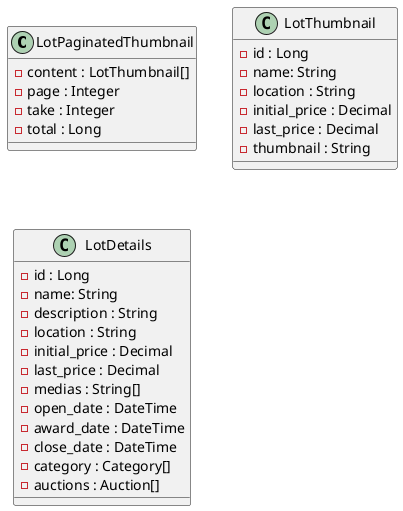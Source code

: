 @startuml

class LotPaginatedThumbnail {
    - content : LotThumbnail[]
    - page : Integer
    - take : Integer
    - total : Long
}

class LotThumbnail {
    - id : Long
    - name: String
    - location : String
    - initial_price : Decimal
    - last_price : Decimal
    - thumbnail : String
}

class LotDetails {
    - id : Long
    - name: String
    - description : String
    - location : String
    - initial_price : Decimal
    - last_price : Decimal
    - medias : String[]
    - open_date : DateTime
    - award_date : DateTime
    - close_date : DateTime
    - category : Category[]
    - auctions : Auction[]
}

@enduml